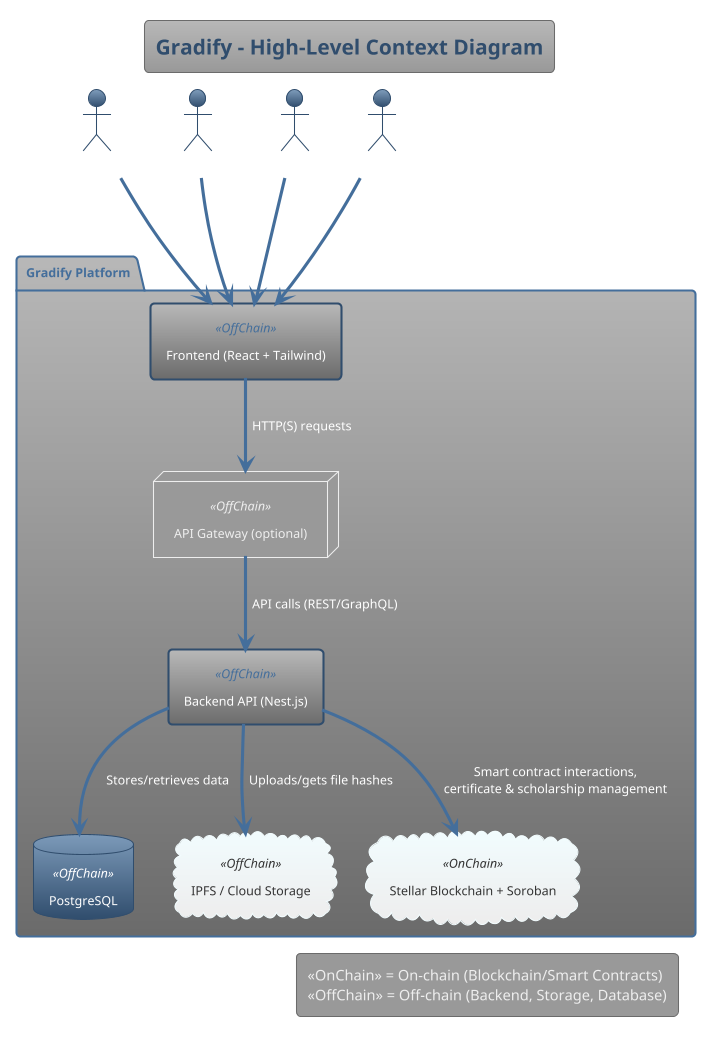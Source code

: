 @startuml
!theme spacelab
title Gradify - High-Level Context Diagram

actor Student
actor Institution
actor Donor
actor Verifier

package "Gradify Platform" {
  rectangle "Frontend (React + Tailwind)" as FE <<OffChain>>
  rectangle "Backend API (Nest.js)" as BE <<OffChain>>
  database "PostgreSQL" as DB <<OffChain>>
  cloud "IPFS / Cloud Storage" as Storage <<OffChain>>
  cloud "Stellar Blockchain + Soroban" as Blockchain <<OnChain>>
  node "API Gateway (optional)" as APIGW <<OffChain>>
}

Student --> FE : uses
Institution --> FE : uses
Donor --> FE : uses
Verifier --> FE : validates certificates

FE --> APIGW : HTTP(S) requests
APIGW --> BE : API calls (REST/GraphQL)
BE --> DB : Stores/retrieves data
BE --> Storage : Uploads/gets file hashes
BE --> Blockchain : Smart contract interactions,\ncertificate & scholarship management

legend bottom right
  <<OnChain>> = On-chain (Blockchain/Smart Contracts)
  <<OffChain>> = Off-chain (Backend, Storage, Database)
endlegend

@enduml
